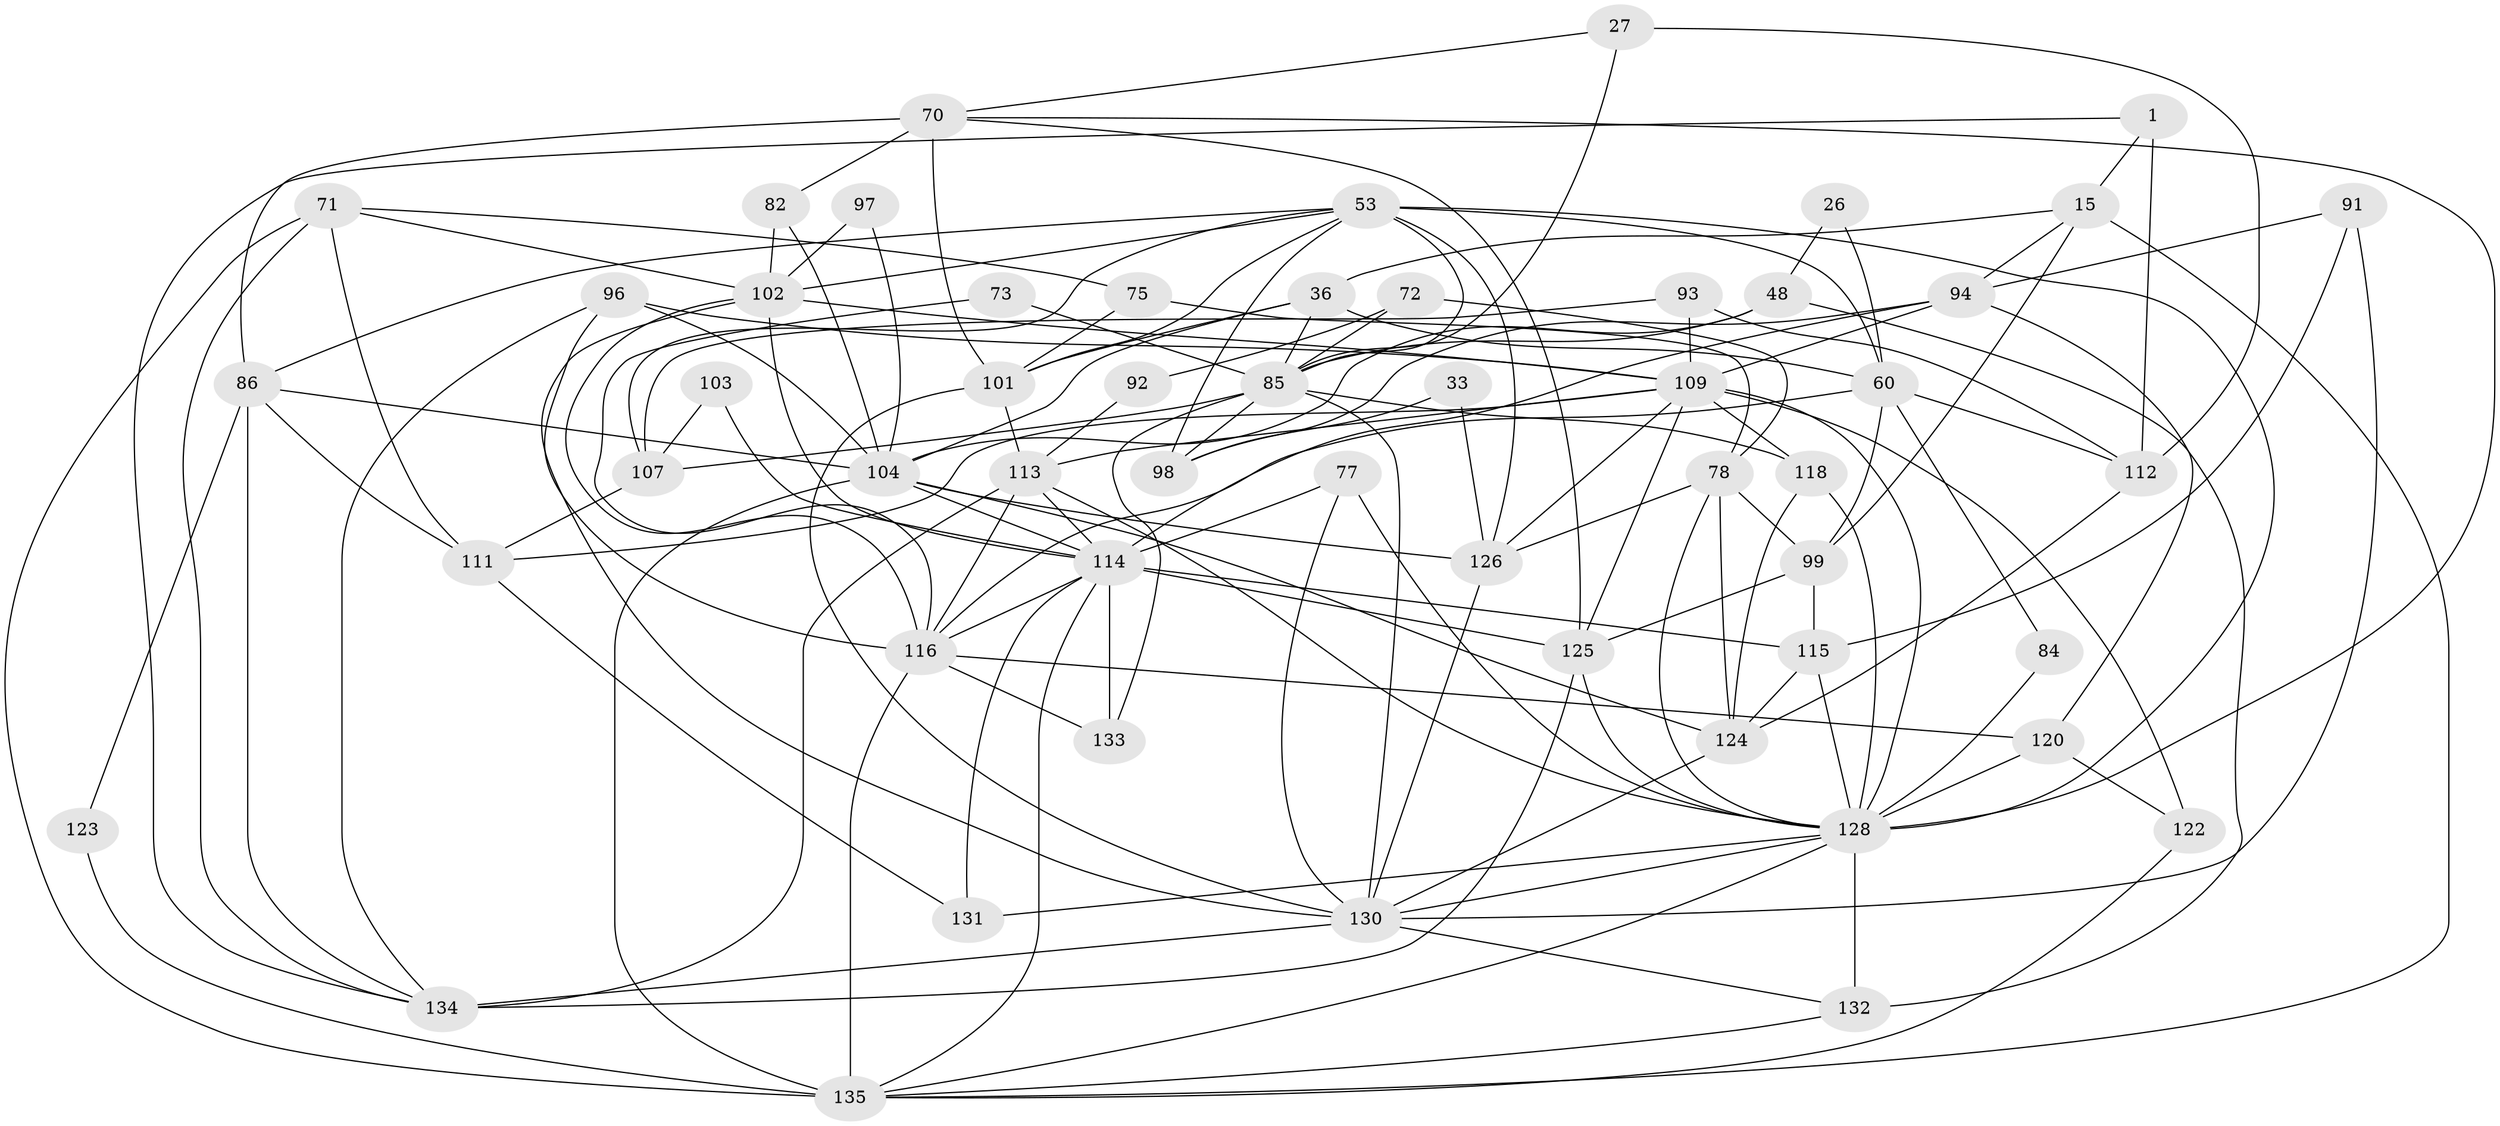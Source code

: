 // original degree distribution, {6: 0.1111111111111111, 3: 0.26666666666666666, 2: 0.16296296296296298, 4: 0.22962962962962963, 5: 0.16296296296296298, 7: 0.05925925925925926, 8: 0.007407407407407408}
// Generated by graph-tools (version 1.1) at 2025/52/03/04/25 21:52:28]
// undirected, 54 vertices, 143 edges
graph export_dot {
graph [start="1"]
  node [color=gray90,style=filled];
  1;
  15;
  26;
  27;
  33;
  36;
  48 [super="+10"];
  53 [super="+38+42"];
  60 [super="+28"];
  70 [super="+19+22+21"];
  71;
  72;
  73;
  75 [super="+62"];
  77;
  78 [super="+74"];
  82;
  84;
  85 [super="+17+37+64+52"];
  86 [super="+3+63"];
  91;
  92;
  93;
  94 [super="+55+66"];
  96;
  97;
  98;
  99 [super="+88"];
  101 [super="+76"];
  102 [super="+11+100"];
  103;
  104 [super="+83+58"];
  107 [super="+7"];
  109 [super="+32+49+90"];
  111 [super="+39"];
  112 [super="+5+95"];
  113 [super="+57+105"];
  114 [super="+81+108"];
  115 [super="+2+4"];
  116 [super="+68+87"];
  118 [super="+35"];
  120 [super="+119"];
  122;
  123;
  124 [super="+31"];
  125 [super="+89+44"];
  126 [super="+106+59"];
  128 [super="+110+127"];
  130 [super="+23"];
  131;
  132 [super="+80"];
  133;
  134 [super="+129+16"];
  135 [super="+25+45"];
  1 -- 15;
  1 -- 112 [weight=3];
  1 -- 134;
  15 -- 36;
  15 -- 94;
  15 -- 99;
  15 -- 135;
  26 -- 60;
  26 -- 48;
  27 -- 112 [weight=2];
  27 -- 70;
  27 -- 85 [weight=3];
  33 -- 98;
  33 -- 126;
  36 -- 101;
  36 -- 85;
  36 -- 60;
  36 -- 104;
  48 -- 104;
  48 -- 85;
  48 -- 132 [weight=2];
  53 -- 107;
  53 -- 60 [weight=2];
  53 -- 126 [weight=2];
  53 -- 86;
  53 -- 98;
  53 -- 102 [weight=2];
  53 -- 101;
  53 -- 85;
  53 -- 128;
  60 -- 99 [weight=2];
  60 -- 112;
  60 -- 84;
  60 -- 116 [weight=2];
  70 -- 82;
  70 -- 101 [weight=2];
  70 -- 86;
  70 -- 125;
  70 -- 128;
  71 -- 75;
  71 -- 111;
  71 -- 134;
  71 -- 102;
  71 -- 135;
  72 -- 78;
  72 -- 92;
  72 -- 85;
  73 -- 85;
  73 -- 116;
  75 -- 101;
  75 -- 78;
  77 -- 130;
  77 -- 128;
  77 -- 114;
  78 -- 99 [weight=2];
  78 -- 128 [weight=3];
  78 -- 124;
  78 -- 126;
  82 -- 104;
  82 -- 102;
  84 -- 128;
  85 -- 107;
  85 -- 98;
  85 -- 133;
  85 -- 130;
  85 -- 118 [weight=2];
  86 -- 104 [weight=2];
  86 -- 123;
  86 -- 134 [weight=2];
  86 -- 111 [weight=2];
  91 -- 130;
  91 -- 115;
  91 -- 94;
  92 -- 113 [weight=2];
  93 -- 112;
  93 -- 107;
  93 -- 109;
  94 -- 109 [weight=3];
  94 -- 98;
  94 -- 114 [weight=2];
  94 -- 120 [weight=2];
  96 -- 134;
  96 -- 104;
  96 -- 109;
  96 -- 116;
  97 -- 102;
  97 -- 104;
  99 -- 125;
  99 -- 115 [weight=2];
  101 -- 113;
  101 -- 130;
  102 -- 130;
  102 -- 116;
  102 -- 109;
  102 -- 114;
  103 -- 114;
  103 -- 107;
  104 -- 135 [weight=2];
  104 -- 126;
  104 -- 124;
  104 -- 114;
  107 -- 111;
  109 -- 111;
  109 -- 113;
  109 -- 126;
  109 -- 118 [weight=2];
  109 -- 122;
  109 -- 125 [weight=2];
  109 -- 128 [weight=2];
  111 -- 131;
  112 -- 124;
  113 -- 134;
  113 -- 116;
  113 -- 114 [weight=2];
  113 -- 128;
  114 -- 116;
  114 -- 125;
  114 -- 131;
  114 -- 133 [weight=2];
  114 -- 135;
  114 -- 115;
  115 -- 124 [weight=2];
  115 -- 128;
  116 -- 135 [weight=4];
  116 -- 120 [weight=2];
  116 -- 133 [weight=2];
  118 -- 128;
  118 -- 124;
  120 -- 128 [weight=4];
  120 -- 122;
  122 -- 135;
  123 -- 135;
  124 -- 130 [weight=2];
  125 -- 134 [weight=2];
  125 -- 128;
  126 -- 130;
  128 -- 130;
  128 -- 132 [weight=2];
  128 -- 135;
  128 -- 131;
  130 -- 134 [weight=2];
  130 -- 132;
  132 -- 135;
}
